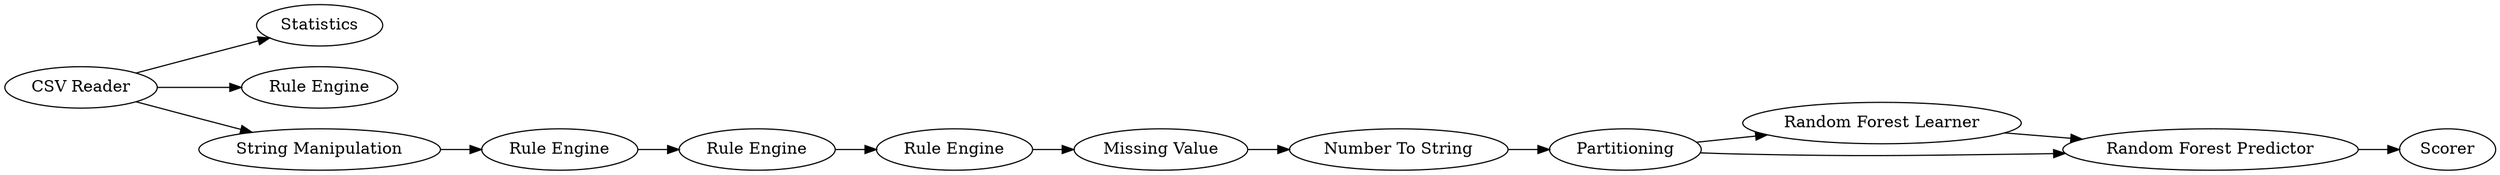 digraph {
	1 [label="CSV Reader"]
	2 [label=Statistics]
	3 [label="Missing Value"]
	4 [label="Number To String"]
	5 [label=Partitioning]
	6 [label="Random Forest Learner"]
	7 [label="Random Forest Predictor"]
	8 [label=Scorer]
	9 [label="Rule Engine"]
	10 [label="String Manipulation"]
	11 [label="Rule Engine"]
	12 [label="Rule Engine"]
	13 [label="Rule Engine"]
	1 -> 2
	1 -> 9
	1 -> 10
	3 -> 4
	4 -> 5
	5 -> 6
	5 -> 7
	6 -> 7
	7 -> 8
	10 -> 11
	11 -> 12
	12 -> 13
	13 -> 3
	rankdir=LR
}
